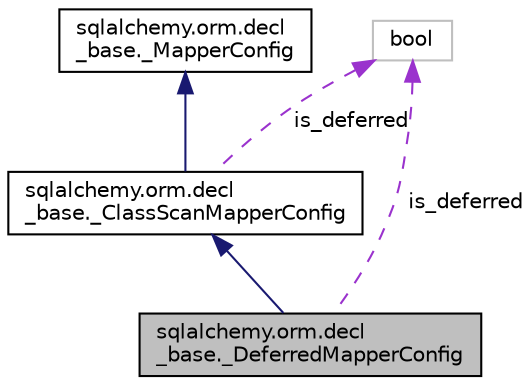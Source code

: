 digraph "sqlalchemy.orm.decl_base._DeferredMapperConfig"
{
 // LATEX_PDF_SIZE
  edge [fontname="Helvetica",fontsize="10",labelfontname="Helvetica",labelfontsize="10"];
  node [fontname="Helvetica",fontsize="10",shape=record];
  Node1 [label="sqlalchemy.orm.decl\l_base._DeferredMapperConfig",height=0.2,width=0.4,color="black", fillcolor="grey75", style="filled", fontcolor="black",tooltip=" "];
  Node2 -> Node1 [dir="back",color="midnightblue",fontsize="10",style="solid",fontname="Helvetica"];
  Node2 [label="sqlalchemy.orm.decl\l_base._ClassScanMapperConfig",height=0.2,width=0.4,color="black", fillcolor="white", style="filled",URL="$classsqlalchemy_1_1orm_1_1decl__base_1_1__ClassScanMapperConfig.html",tooltip=" "];
  Node3 -> Node2 [dir="back",color="midnightblue",fontsize="10",style="solid",fontname="Helvetica"];
  Node3 [label="sqlalchemy.orm.decl\l_base._MapperConfig",height=0.2,width=0.4,color="black", fillcolor="white", style="filled",URL="$classsqlalchemy_1_1orm_1_1decl__base_1_1__MapperConfig.html",tooltip=" "];
  Node4 -> Node2 [dir="back",color="darkorchid3",fontsize="10",style="dashed",label=" is_deferred" ,fontname="Helvetica"];
  Node4 [label="bool",height=0.2,width=0.4,color="grey75", fillcolor="white", style="filled",tooltip=" "];
  Node4 -> Node1 [dir="back",color="darkorchid3",fontsize="10",style="dashed",label=" is_deferred" ,fontname="Helvetica"];
}
